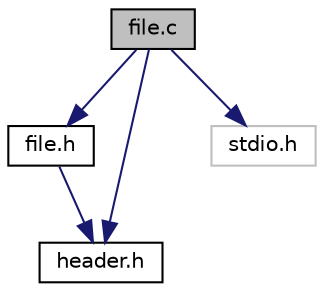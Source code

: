 digraph "file.c"
{
 // INTERACTIVE_SVG=YES
  bgcolor="transparent";
  edge [fontname="Helvetica",fontsize="10",labelfontname="Helvetica",labelfontsize="10"];
  node [fontname="Helvetica",fontsize="10",shape=record];
  Node1 [label="file.c",height=0.2,width=0.4,color="black", fillcolor="grey75", style="filled", fontcolor="black"];
  Node1 -> Node2 [color="midnightblue",fontsize="10",style="solid",fontname="Helvetica"];
  Node2 [label="file.h",height=0.2,width=0.4,color="black",URL="$file_8h.html"];
  Node2 -> Node3 [color="midnightblue",fontsize="10",style="solid",fontname="Helvetica"];
  Node3 [label="header.h",height=0.2,width=0.4,color="black",URL="$header_8h.html",tooltip="header "];
  Node1 -> Node3 [color="midnightblue",fontsize="10",style="solid",fontname="Helvetica"];
  Node1 -> Node4 [color="midnightblue",fontsize="10",style="solid",fontname="Helvetica"];
  Node4 [label="stdio.h",height=0.2,width=0.4,color="grey75"];
}
